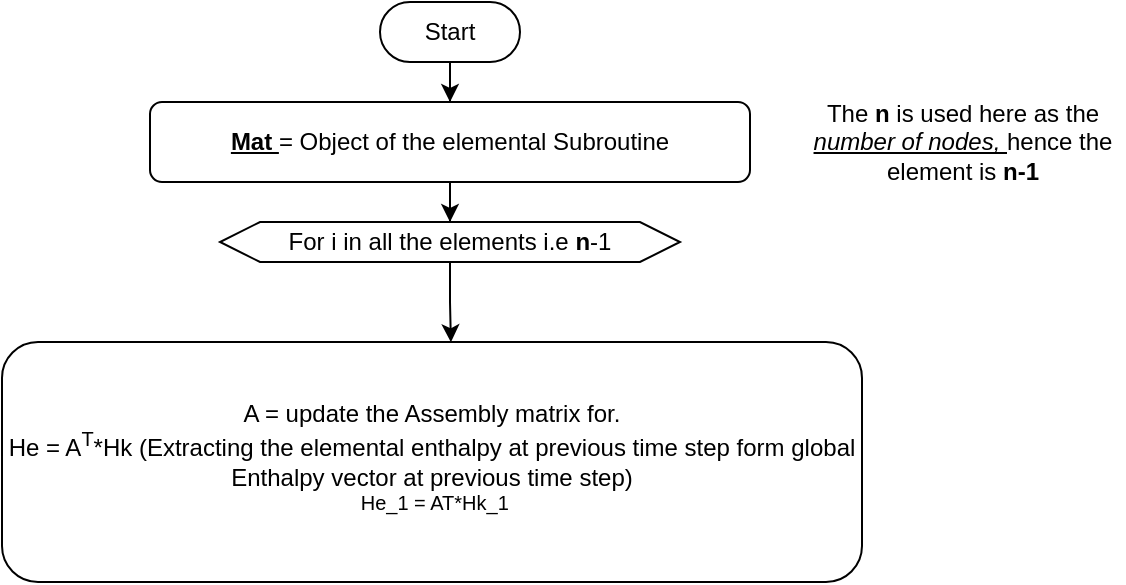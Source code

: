 <mxfile version="21.6.9" type="github">
  <diagram id="C5RBs43oDa-KdzZeNtuy" name="Page-1">
    <mxGraphModel dx="683" dy="377" grid="1" gridSize="10" guides="1" tooltips="1" connect="1" arrows="1" fold="1" page="1" pageScale="1" pageWidth="827" pageHeight="1169" math="0" shadow="0">
      <root>
        <mxCell id="WIyWlLk6GJQsqaUBKTNV-0" />
        <mxCell id="WIyWlLk6GJQsqaUBKTNV-1" parent="WIyWlLk6GJQsqaUBKTNV-0" />
        <mxCell id="kek3UWhqLJTVrwC81gtJ-3" style="edgeStyle=orthogonalEdgeStyle;rounded=0;orthogonalLoop=1;jettySize=auto;html=1;entryX=0.5;entryY=0;entryDx=0;entryDy=0;" edge="1" parent="WIyWlLk6GJQsqaUBKTNV-1" source="kek3UWhqLJTVrwC81gtJ-0" target="kek3UWhqLJTVrwC81gtJ-2">
          <mxGeometry relative="1" as="geometry" />
        </mxCell>
        <mxCell id="kek3UWhqLJTVrwC81gtJ-0" value="Start" style="rounded=1;whiteSpace=wrap;html=1;arcSize=50;" vertex="1" parent="WIyWlLk6GJQsqaUBKTNV-1">
          <mxGeometry x="379" y="30" width="70" height="30" as="geometry" />
        </mxCell>
        <mxCell id="kek3UWhqLJTVrwC81gtJ-5" style="edgeStyle=orthogonalEdgeStyle;rounded=0;orthogonalLoop=1;jettySize=auto;html=1;exitX=0.5;exitY=1;exitDx=0;exitDy=0;" edge="1" parent="WIyWlLk6GJQsqaUBKTNV-1" source="kek3UWhqLJTVrwC81gtJ-2" target="kek3UWhqLJTVrwC81gtJ-4">
          <mxGeometry relative="1" as="geometry" />
        </mxCell>
        <mxCell id="kek3UWhqLJTVrwC81gtJ-2" value="&lt;u style=&quot;font-weight: bold;&quot;&gt;Mat &lt;/u&gt;= Object of the elemental Subroutine" style="rounded=1;whiteSpace=wrap;html=1;" vertex="1" parent="WIyWlLk6GJQsqaUBKTNV-1">
          <mxGeometry x="264" y="80" width="300" height="40" as="geometry" />
        </mxCell>
        <mxCell id="kek3UWhqLJTVrwC81gtJ-10" style="edgeStyle=orthogonalEdgeStyle;rounded=0;orthogonalLoop=1;jettySize=auto;html=1;exitX=0.5;exitY=1;exitDx=0;exitDy=0;entryX=0.522;entryY=0.001;entryDx=0;entryDy=0;entryPerimeter=0;" edge="1" parent="WIyWlLk6GJQsqaUBKTNV-1" source="kek3UWhqLJTVrwC81gtJ-4" target="kek3UWhqLJTVrwC81gtJ-9">
          <mxGeometry relative="1" as="geometry" />
        </mxCell>
        <mxCell id="kek3UWhqLJTVrwC81gtJ-4" value="For i in all the elements i.e &lt;b&gt;n&lt;/b&gt;-1" style="shape=hexagon;perimeter=hexagonPerimeter2;whiteSpace=wrap;html=1;fixedSize=1;" vertex="1" parent="WIyWlLk6GJQsqaUBKTNV-1">
          <mxGeometry x="299" y="140" width="230" height="20" as="geometry" />
        </mxCell>
        <mxCell id="kek3UWhqLJTVrwC81gtJ-8" value="The &lt;b&gt;n&lt;/b&gt;&amp;nbsp;is used here as the &lt;u&gt;&lt;i&gt;number of nodes,&amp;nbsp;&lt;/i&gt;&lt;/u&gt;hence the element is &lt;b&gt;n-1&lt;/b&gt;" style="text;html=1;strokeColor=none;fillColor=none;align=center;verticalAlign=middle;whiteSpace=wrap;rounded=0;" vertex="1" parent="WIyWlLk6GJQsqaUBKTNV-1">
          <mxGeometry x="590" y="70" width="161" height="60" as="geometry" />
        </mxCell>
        <mxCell id="kek3UWhqLJTVrwC81gtJ-9" value="A = update the Assembly matrix for.&lt;br&gt;&lt;div style=&quot;&quot;&gt;&lt;span style=&quot;background-color: initial;&quot;&gt;He = A&lt;/span&gt;&lt;sup style=&quot;background-color: initial;&quot;&gt;T&lt;/sup&gt;&lt;span style=&quot;background-color: initial;&quot;&gt;*&lt;/span&gt;&lt;span style=&quot;background-color: initial;&quot;&gt;Hk (Extracting the elemental enthalpy at previous time step form global Enthalpy vector at previous time step)&lt;/span&gt;&lt;/div&gt;&lt;sup&gt;&amp;nbsp;He_1 = AT*Hk_1&lt;/sup&gt;" style="rounded=1;whiteSpace=wrap;html=1;" vertex="1" parent="WIyWlLk6GJQsqaUBKTNV-1">
          <mxGeometry x="190" y="200" width="430" height="120" as="geometry" />
        </mxCell>
      </root>
    </mxGraphModel>
  </diagram>
</mxfile>
